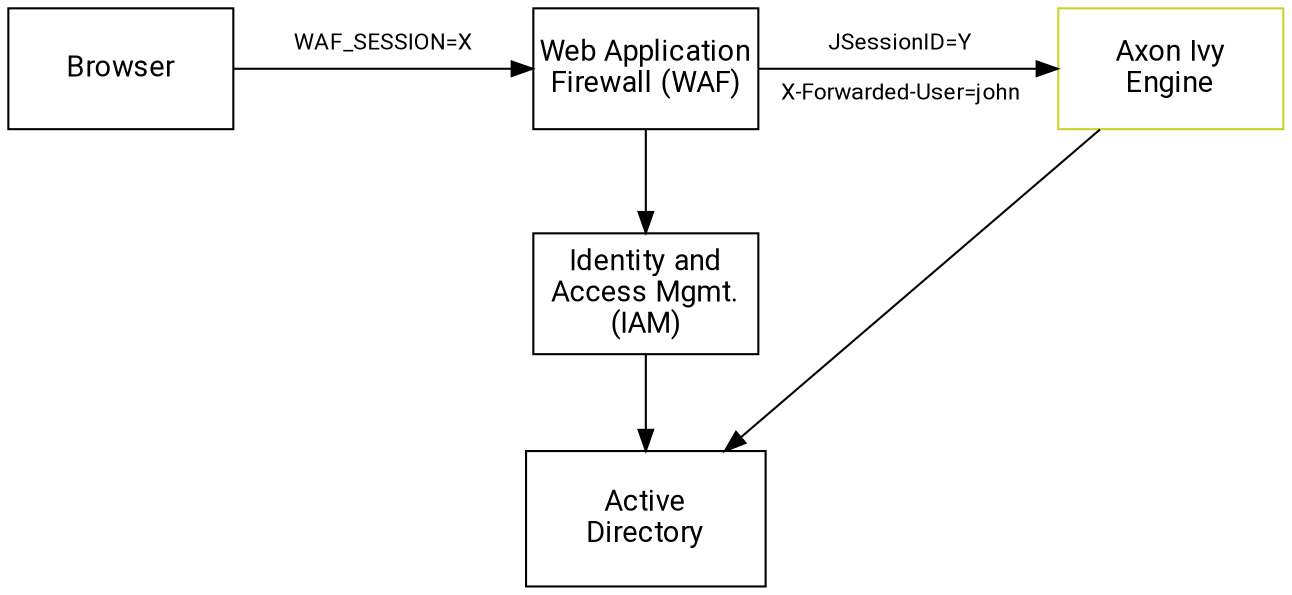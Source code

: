 digraph overview {
  layout=neato;
  node [shape=box, fontname="Roboto,Helvetica Neue,Arial,sans-serif", margin=0, fixedsize="true"]; 
  
  /* nodes */
  browser [label="Browser", pos="0.0,3.0!", height="0.8", width="1.5"];

  waf [label="Web Application\nFirewall (WAF)",   pos="3.5,3.0!", height="0.8", width="1.5"];
  iam [label="Identity and\nAccess Mgmt.\n(IAM)", pos="3.5,1.5!", height="0.8", width="1.5"];
  ad [label="Active\nDirectory" pos="3.5,0!" height=0.9 width=1.6];
 
  engine [label="Axon Ivy\nEngine" pos="7,3!", height="0.8", width="1.5", color="#C7D426", fontcolor="black"];
  
  /* edges */
  browser -> waf;
  waf -> engine;
  engine -> ad;
  iam -> ad;
  waf -> iam;

  /* edge labels */
  browser_waf [label="WAF_SESSION=X\n \n ",                   pos="1.75,3.0!", shape=none, fillcolor=none, fontcolor="black", fontsize="11"];
  waf_engine [label="JSessionID=Y\n \nX-Forwarded-User=john", pos="5.20,3.0!", shape=none, fillcolor=none, fontcolor="black", fontsize="11"];
}
